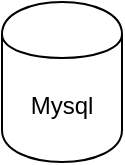 <mxfile version="12.1.1" type="github" pages="1">
  <diagram id="DsZ-T4b8cbfEgsOzr6Zx" name="第 1 页">
    <mxGraphModel dx="1024" dy="566" grid="1" gridSize="10" guides="1" tooltips="1" connect="1" arrows="1" fold="1" page="1" pageScale="1" pageWidth="827" pageHeight="1169" math="0" shadow="0">
      <root>
        <mxCell id="0"/>
        <mxCell id="1" parent="0"/>
        <mxCell id="CgrEysgYtZQIUUY1Wu-1-1" value="Mysql" style="shape=cylinder;whiteSpace=wrap;html=1;boundedLbl=1;backgroundOutline=1;" parent="1" vertex="1">
          <mxGeometry x="383" y="250" width="60" height="80" as="geometry"/>
        </mxCell>
      </root>
    </mxGraphModel>
  </diagram>
</mxfile>
